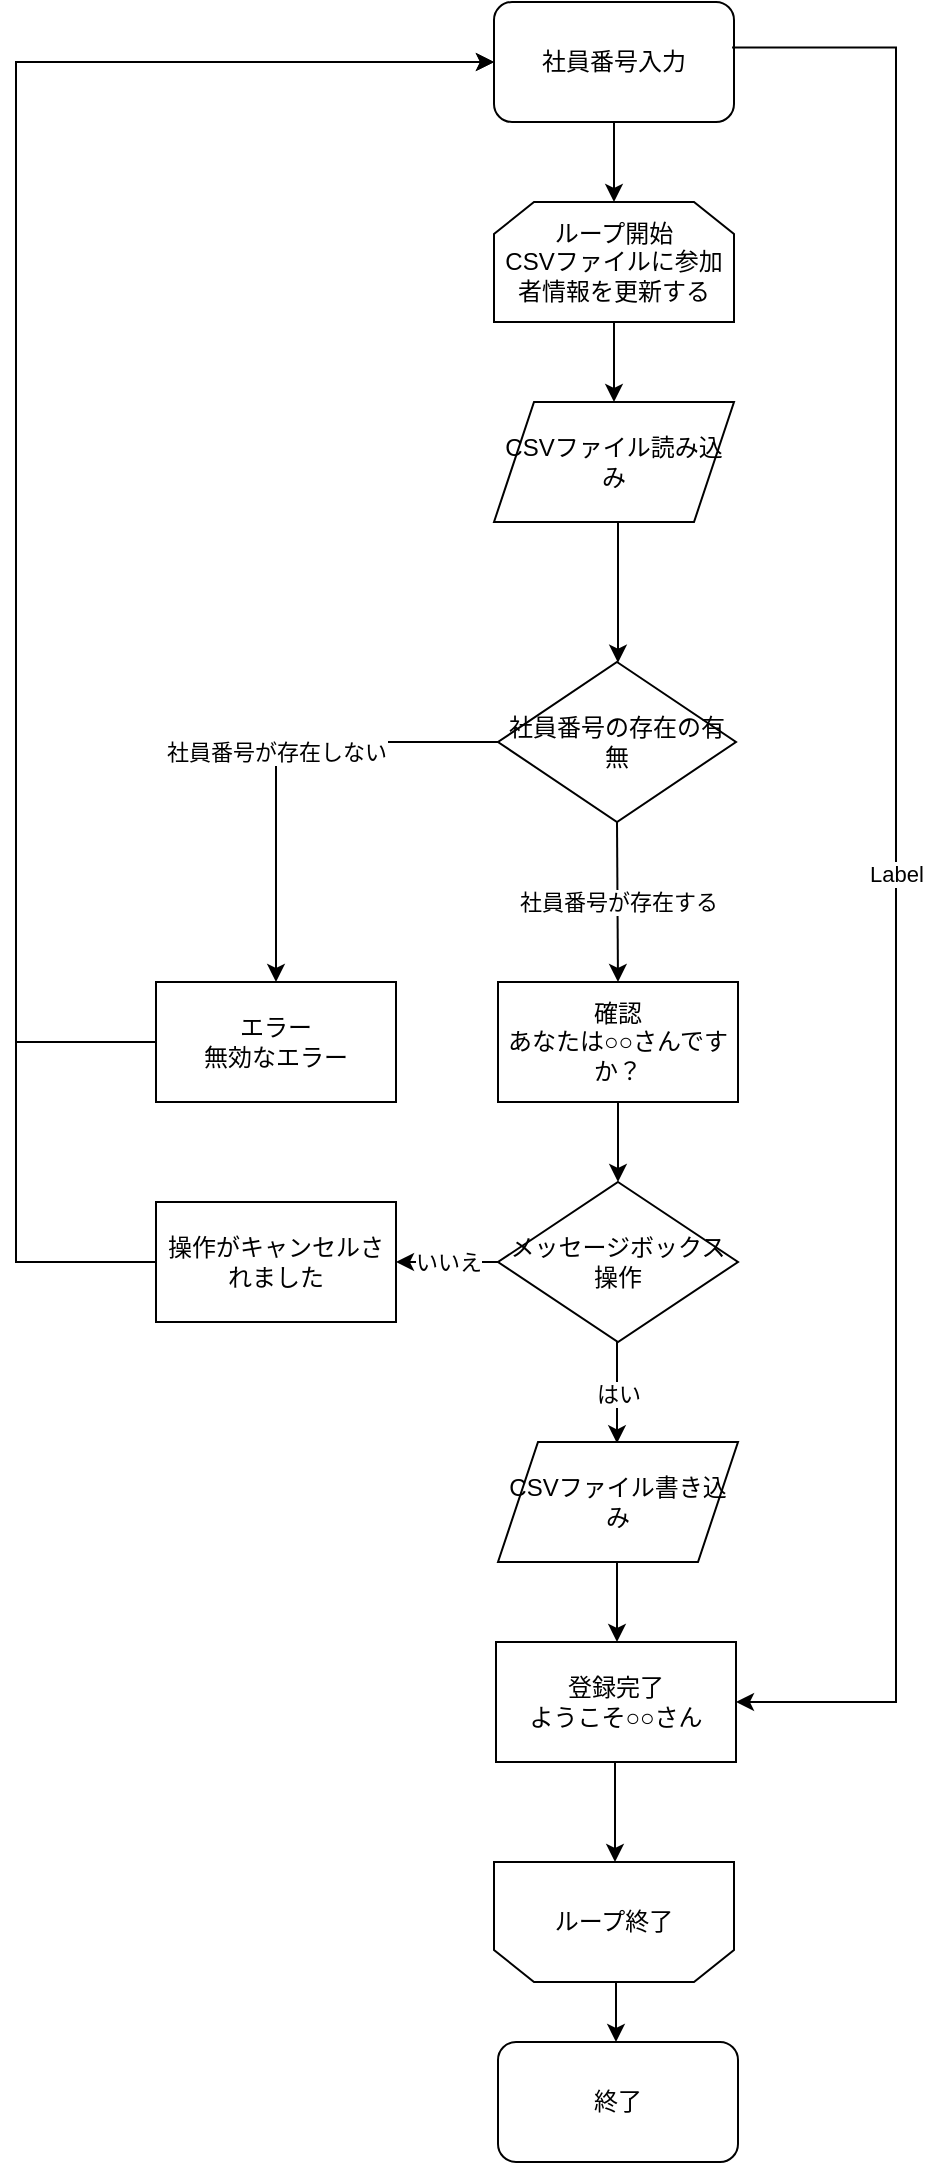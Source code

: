 <mxfile version="24.7.7">
  <diagram name="ページ1" id="tDSjShrsog8t8r01X7za">
    <mxGraphModel dx="1050" dy="522" grid="1" gridSize="10" guides="1" tooltips="1" connect="1" arrows="1" fold="1" page="1" pageScale="1" pageWidth="827" pageHeight="1169" math="0" shadow="0">
      <root>
        <mxCell id="0" />
        <mxCell id="1" parent="0" />
        <mxCell id="T0kuwapabYehDYUXyM-M-8" value="" style="edgeStyle=orthogonalEdgeStyle;rounded=0;orthogonalLoop=1;jettySize=auto;html=1;" edge="1" parent="1" source="d4ciYWOccWzurNr53IGO-2" target="T0kuwapabYehDYUXyM-M-4">
          <mxGeometry relative="1" as="geometry" />
        </mxCell>
        <mxCell id="d4ciYWOccWzurNr53IGO-2" value="社員番号入力" style="rounded=1;whiteSpace=wrap;html=1;" parent="1" vertex="1">
          <mxGeometry x="359" y="20" width="120" height="60" as="geometry" />
        </mxCell>
        <mxCell id="d4ciYWOccWzurNr53IGO-27" style="edgeStyle=elbowEdgeStyle;rounded=0;orthogonalLoop=1;jettySize=auto;html=1;exitX=0;exitY=0.5;exitDx=0;exitDy=0;entryX=0;entryY=0.5;entryDx=0;entryDy=0;" parent="1" source="d4ciYWOccWzurNr53IGO-28" target="d4ciYWOccWzurNr53IGO-2" edge="1">
          <mxGeometry relative="1" as="geometry">
            <Array as="points">
              <mxPoint x="120" y="350" />
            </Array>
            <mxPoint x="161" y="650" as="sourcePoint" />
            <mxPoint x="420" y="100" as="targetPoint" />
          </mxGeometry>
        </mxCell>
        <mxCell id="d4ciYWOccWzurNr53IGO-21" value="メッセージボックス操作" style="rhombus;whiteSpace=wrap;html=1;rounded=0;" parent="1" vertex="1">
          <mxGeometry x="361" y="610" width="120" height="80" as="geometry" />
        </mxCell>
        <mxCell id="d4ciYWOccWzurNr53IGO-28" value="操作がキャンセルされました" style="whiteSpace=wrap;html=1;rounded=0;" parent="1" vertex="1">
          <mxGeometry x="190" y="620" width="120" height="60" as="geometry" />
        </mxCell>
        <mxCell id="T0kuwapabYehDYUXyM-M-34" value="" style="edgeStyle=elbowEdgeStyle;rounded=0;orthogonalLoop=1;jettySize=auto;html=1;" edge="1" parent="1" source="d4ciYWOccWzurNr53IGO-30" target="T0kuwapabYehDYUXyM-M-5">
          <mxGeometry relative="1" as="geometry" />
        </mxCell>
        <mxCell id="d4ciYWOccWzurNr53IGO-30" value="登録完了&lt;br&gt;ようこそ○○さん" style="whiteSpace=wrap;html=1;rounded=0;" parent="1" vertex="1">
          <mxGeometry x="360" y="840" width="120" height="60" as="geometry" />
        </mxCell>
        <mxCell id="d4ciYWOccWzurNr53IGO-33" value="" style="endArrow=classic;html=1;rounded=0;exitX=0;exitY=0.5;exitDx=0;exitDy=0;entryX=1;entryY=0.5;entryDx=0;entryDy=0;" parent="1" source="d4ciYWOccWzurNr53IGO-21" target="d4ciYWOccWzurNr53IGO-28" edge="1">
          <mxGeometry relative="1" as="geometry">
            <mxPoint x="440" y="670" as="sourcePoint" />
            <mxPoint x="280" y="650" as="targetPoint" />
          </mxGeometry>
        </mxCell>
        <mxCell id="d4ciYWOccWzurNr53IGO-34" value="いいえ" style="edgeLabel;resizable=0;html=1;;align=center;verticalAlign=middle;" parent="d4ciYWOccWzurNr53IGO-33" connectable="0" vertex="1">
          <mxGeometry relative="1" as="geometry" />
        </mxCell>
        <mxCell id="d4ciYWOccWzurNr53IGO-35" value="" style="endArrow=classic;html=1;rounded=0;entryX=0.5;entryY=0;entryDx=0;entryDy=0;edgeStyle=elbowEdgeStyle;" parent="1" edge="1">
          <mxGeometry relative="1" as="geometry">
            <mxPoint x="420.5" y="690.003" as="sourcePoint" />
            <mxPoint x="420.5" y="740.67" as="targetPoint" />
          </mxGeometry>
        </mxCell>
        <mxCell id="d4ciYWOccWzurNr53IGO-36" value="はい" style="edgeLabel;resizable=0;html=1;;align=center;verticalAlign=middle;" parent="d4ciYWOccWzurNr53IGO-35" connectable="0" vertex="1">
          <mxGeometry relative="1" as="geometry" />
        </mxCell>
        <mxCell id="T0kuwapabYehDYUXyM-M-15" value="" style="edgeStyle=orthogonalEdgeStyle;rounded=0;orthogonalLoop=1;jettySize=auto;html=1;" edge="1" parent="1" source="T0kuwapabYehDYUXyM-M-4" target="T0kuwapabYehDYUXyM-M-14">
          <mxGeometry relative="1" as="geometry" />
        </mxCell>
        <mxCell id="T0kuwapabYehDYUXyM-M-4" value="ループ開始&lt;div&gt;CSVファイルに参加者情報を更新する&lt;br&gt;&lt;/div&gt;" style="shape=loopLimit;whiteSpace=wrap;html=1;" vertex="1" parent="1">
          <mxGeometry x="359" y="120" width="120" height="60" as="geometry" />
        </mxCell>
        <mxCell id="T0kuwapabYehDYUXyM-M-35" value="" style="edgeStyle=elbowEdgeStyle;rounded=0;orthogonalLoop=1;jettySize=auto;html=1;" edge="1" parent="1" source="T0kuwapabYehDYUXyM-M-5" target="T0kuwapabYehDYUXyM-M-9">
          <mxGeometry relative="1" as="geometry" />
        </mxCell>
        <mxCell id="T0kuwapabYehDYUXyM-M-5" value="ループ終了" style="shape=loopLimit;whiteSpace=wrap;html=1;rotation=0;direction=west;" vertex="1" parent="1">
          <mxGeometry x="359" y="950" width="120" height="60" as="geometry" />
        </mxCell>
        <mxCell id="T0kuwapabYehDYUXyM-M-9" value="終了" style="rounded=1;whiteSpace=wrap;html=1;" vertex="1" parent="1">
          <mxGeometry x="361" y="1040" width="120" height="60" as="geometry" />
        </mxCell>
        <mxCell id="T0kuwapabYehDYUXyM-M-10" value="" style="endArrow=classic;html=1;rounded=0;exitX=0.992;exitY=0.38;exitDx=0;exitDy=0;exitPerimeter=0;entryX=1;entryY=0.5;entryDx=0;entryDy=0;edgeStyle=orthogonalEdgeStyle;elbow=vertical;" edge="1" parent="1" source="d4ciYWOccWzurNr53IGO-2" target="d4ciYWOccWzurNr53IGO-30">
          <mxGeometry relative="1" as="geometry">
            <mxPoint x="550" y="289.5" as="sourcePoint" />
            <mxPoint x="650" y="289.5" as="targetPoint" />
            <Array as="points">
              <mxPoint x="560" y="43" />
              <mxPoint x="560" y="870" />
            </Array>
          </mxGeometry>
        </mxCell>
        <mxCell id="T0kuwapabYehDYUXyM-M-11" value="Label" style="edgeLabel;resizable=0;html=1;;align=center;verticalAlign=middle;" connectable="0" vertex="1" parent="T0kuwapabYehDYUXyM-M-10">
          <mxGeometry relative="1" as="geometry" />
        </mxCell>
        <mxCell id="T0kuwapabYehDYUXyM-M-17" value="" style="edgeStyle=orthogonalEdgeStyle;rounded=0;orthogonalLoop=1;jettySize=auto;html=1;" edge="1" parent="1" source="T0kuwapabYehDYUXyM-M-14" target="T0kuwapabYehDYUXyM-M-16">
          <mxGeometry relative="1" as="geometry">
            <Array as="points">
              <mxPoint x="421" y="300" />
              <mxPoint x="421" y="300" />
            </Array>
          </mxGeometry>
        </mxCell>
        <mxCell id="T0kuwapabYehDYUXyM-M-14" value="CSVファイル読み込み" style="shape=parallelogram;perimeter=parallelogramPerimeter;whiteSpace=wrap;html=1;fixedSize=1;" vertex="1" parent="1">
          <mxGeometry x="359" y="220" width="120" height="60" as="geometry" />
        </mxCell>
        <mxCell id="T0kuwapabYehDYUXyM-M-16" value="社員番号の存在の有無" style="rhombus;whiteSpace=wrap;html=1;" vertex="1" parent="1">
          <mxGeometry x="361" y="350" width="119" height="80" as="geometry" />
        </mxCell>
        <mxCell id="T0kuwapabYehDYUXyM-M-21" value="" style="endArrow=classic;html=1;rounded=0;exitX=0.5;exitY=1;exitDx=0;exitDy=0;entryX=0.5;entryY=0;entryDx=0;entryDy=0;edgeStyle=elbowEdgeStyle;" edge="1" parent="1" source="T0kuwapabYehDYUXyM-M-16" target="T0kuwapabYehDYUXyM-M-23">
          <mxGeometry relative="1" as="geometry">
            <mxPoint x="430" y="470" as="sourcePoint" />
            <mxPoint x="414" y="490" as="targetPoint" />
          </mxGeometry>
        </mxCell>
        <mxCell id="T0kuwapabYehDYUXyM-M-22" value="社員番号が存在する" style="edgeLabel;resizable=0;html=1;;align=center;verticalAlign=middle;" connectable="0" vertex="1" parent="T0kuwapabYehDYUXyM-M-21">
          <mxGeometry relative="1" as="geometry" />
        </mxCell>
        <mxCell id="T0kuwapabYehDYUXyM-M-27" value="" style="edgeStyle=elbowEdgeStyle;rounded=0;orthogonalLoop=1;jettySize=auto;html=1;" edge="1" parent="1" source="T0kuwapabYehDYUXyM-M-23" target="d4ciYWOccWzurNr53IGO-21">
          <mxGeometry relative="1" as="geometry" />
        </mxCell>
        <mxCell id="T0kuwapabYehDYUXyM-M-23" value="確認&lt;div&gt;あなたは○○さんですか？&lt;/div&gt;" style="rounded=0;whiteSpace=wrap;html=1;" vertex="1" parent="1">
          <mxGeometry x="361" y="510" width="120" height="60" as="geometry" />
        </mxCell>
        <mxCell id="T0kuwapabYehDYUXyM-M-30" style="edgeStyle=orthogonalEdgeStyle;rounded=0;orthogonalLoop=1;jettySize=auto;html=1;entryX=0;entryY=0.5;entryDx=0;entryDy=0;" edge="1" parent="1" source="T0kuwapabYehDYUXyM-M-24" target="d4ciYWOccWzurNr53IGO-2">
          <mxGeometry relative="1" as="geometry">
            <Array as="points">
              <mxPoint x="120" y="540" />
              <mxPoint x="120" y="50" />
            </Array>
          </mxGeometry>
        </mxCell>
        <mxCell id="T0kuwapabYehDYUXyM-M-24" value="エラー&lt;div&gt;無効なエラー&lt;/div&gt;" style="rounded=0;whiteSpace=wrap;html=1;" vertex="1" parent="1">
          <mxGeometry x="190" y="510" width="120" height="60" as="geometry" />
        </mxCell>
        <mxCell id="T0kuwapabYehDYUXyM-M-25" value="" style="endArrow=classic;html=1;rounded=0;exitX=0;exitY=0.5;exitDx=0;exitDy=0;entryX=0.5;entryY=0;entryDx=0;entryDy=0;edgeStyle=orthogonalEdgeStyle;" edge="1" parent="1" source="T0kuwapabYehDYUXyM-M-16" target="T0kuwapabYehDYUXyM-M-24">
          <mxGeometry relative="1" as="geometry">
            <mxPoint x="230" y="430" as="sourcePoint" />
            <mxPoint x="330" y="430" as="targetPoint" />
          </mxGeometry>
        </mxCell>
        <mxCell id="T0kuwapabYehDYUXyM-M-26" value="社員番号が存在しない" style="edgeLabel;resizable=0;html=1;;align=center;verticalAlign=middle;" connectable="0" vertex="1" parent="T0kuwapabYehDYUXyM-M-25">
          <mxGeometry relative="1" as="geometry" />
        </mxCell>
        <mxCell id="T0kuwapabYehDYUXyM-M-33" value="" style="edgeStyle=elbowEdgeStyle;rounded=0;orthogonalLoop=1;jettySize=auto;html=1;" edge="1" parent="1" source="T0kuwapabYehDYUXyM-M-32" target="d4ciYWOccWzurNr53IGO-30">
          <mxGeometry relative="1" as="geometry" />
        </mxCell>
        <mxCell id="T0kuwapabYehDYUXyM-M-32" value="CSVファイル書き込み" style="shape=parallelogram;perimeter=parallelogramPerimeter;whiteSpace=wrap;html=1;fixedSize=1;" vertex="1" parent="1">
          <mxGeometry x="361" y="740" width="120" height="60" as="geometry" />
        </mxCell>
      </root>
    </mxGraphModel>
  </diagram>
</mxfile>
